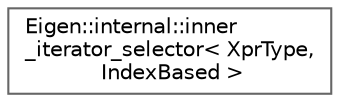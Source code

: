 digraph "类继承关系图"
{
 // LATEX_PDF_SIZE
  bgcolor="transparent";
  edge [fontname=Helvetica,fontsize=10,labelfontname=Helvetica,labelfontsize=10];
  node [fontname=Helvetica,fontsize=10,shape=box,height=0.2,width=0.4];
  rankdir="LR";
  Node0 [id="Node000000",label="Eigen::internal::inner\l_iterator_selector\< XprType,\l IndexBased \>",height=0.2,width=0.4,color="grey40", fillcolor="white", style="filled",URL="$class_eigen_1_1internal_1_1inner__iterator__selector_3_01_xpr_type_00_01_index_based_01_4.html",tooltip=" "];
}
